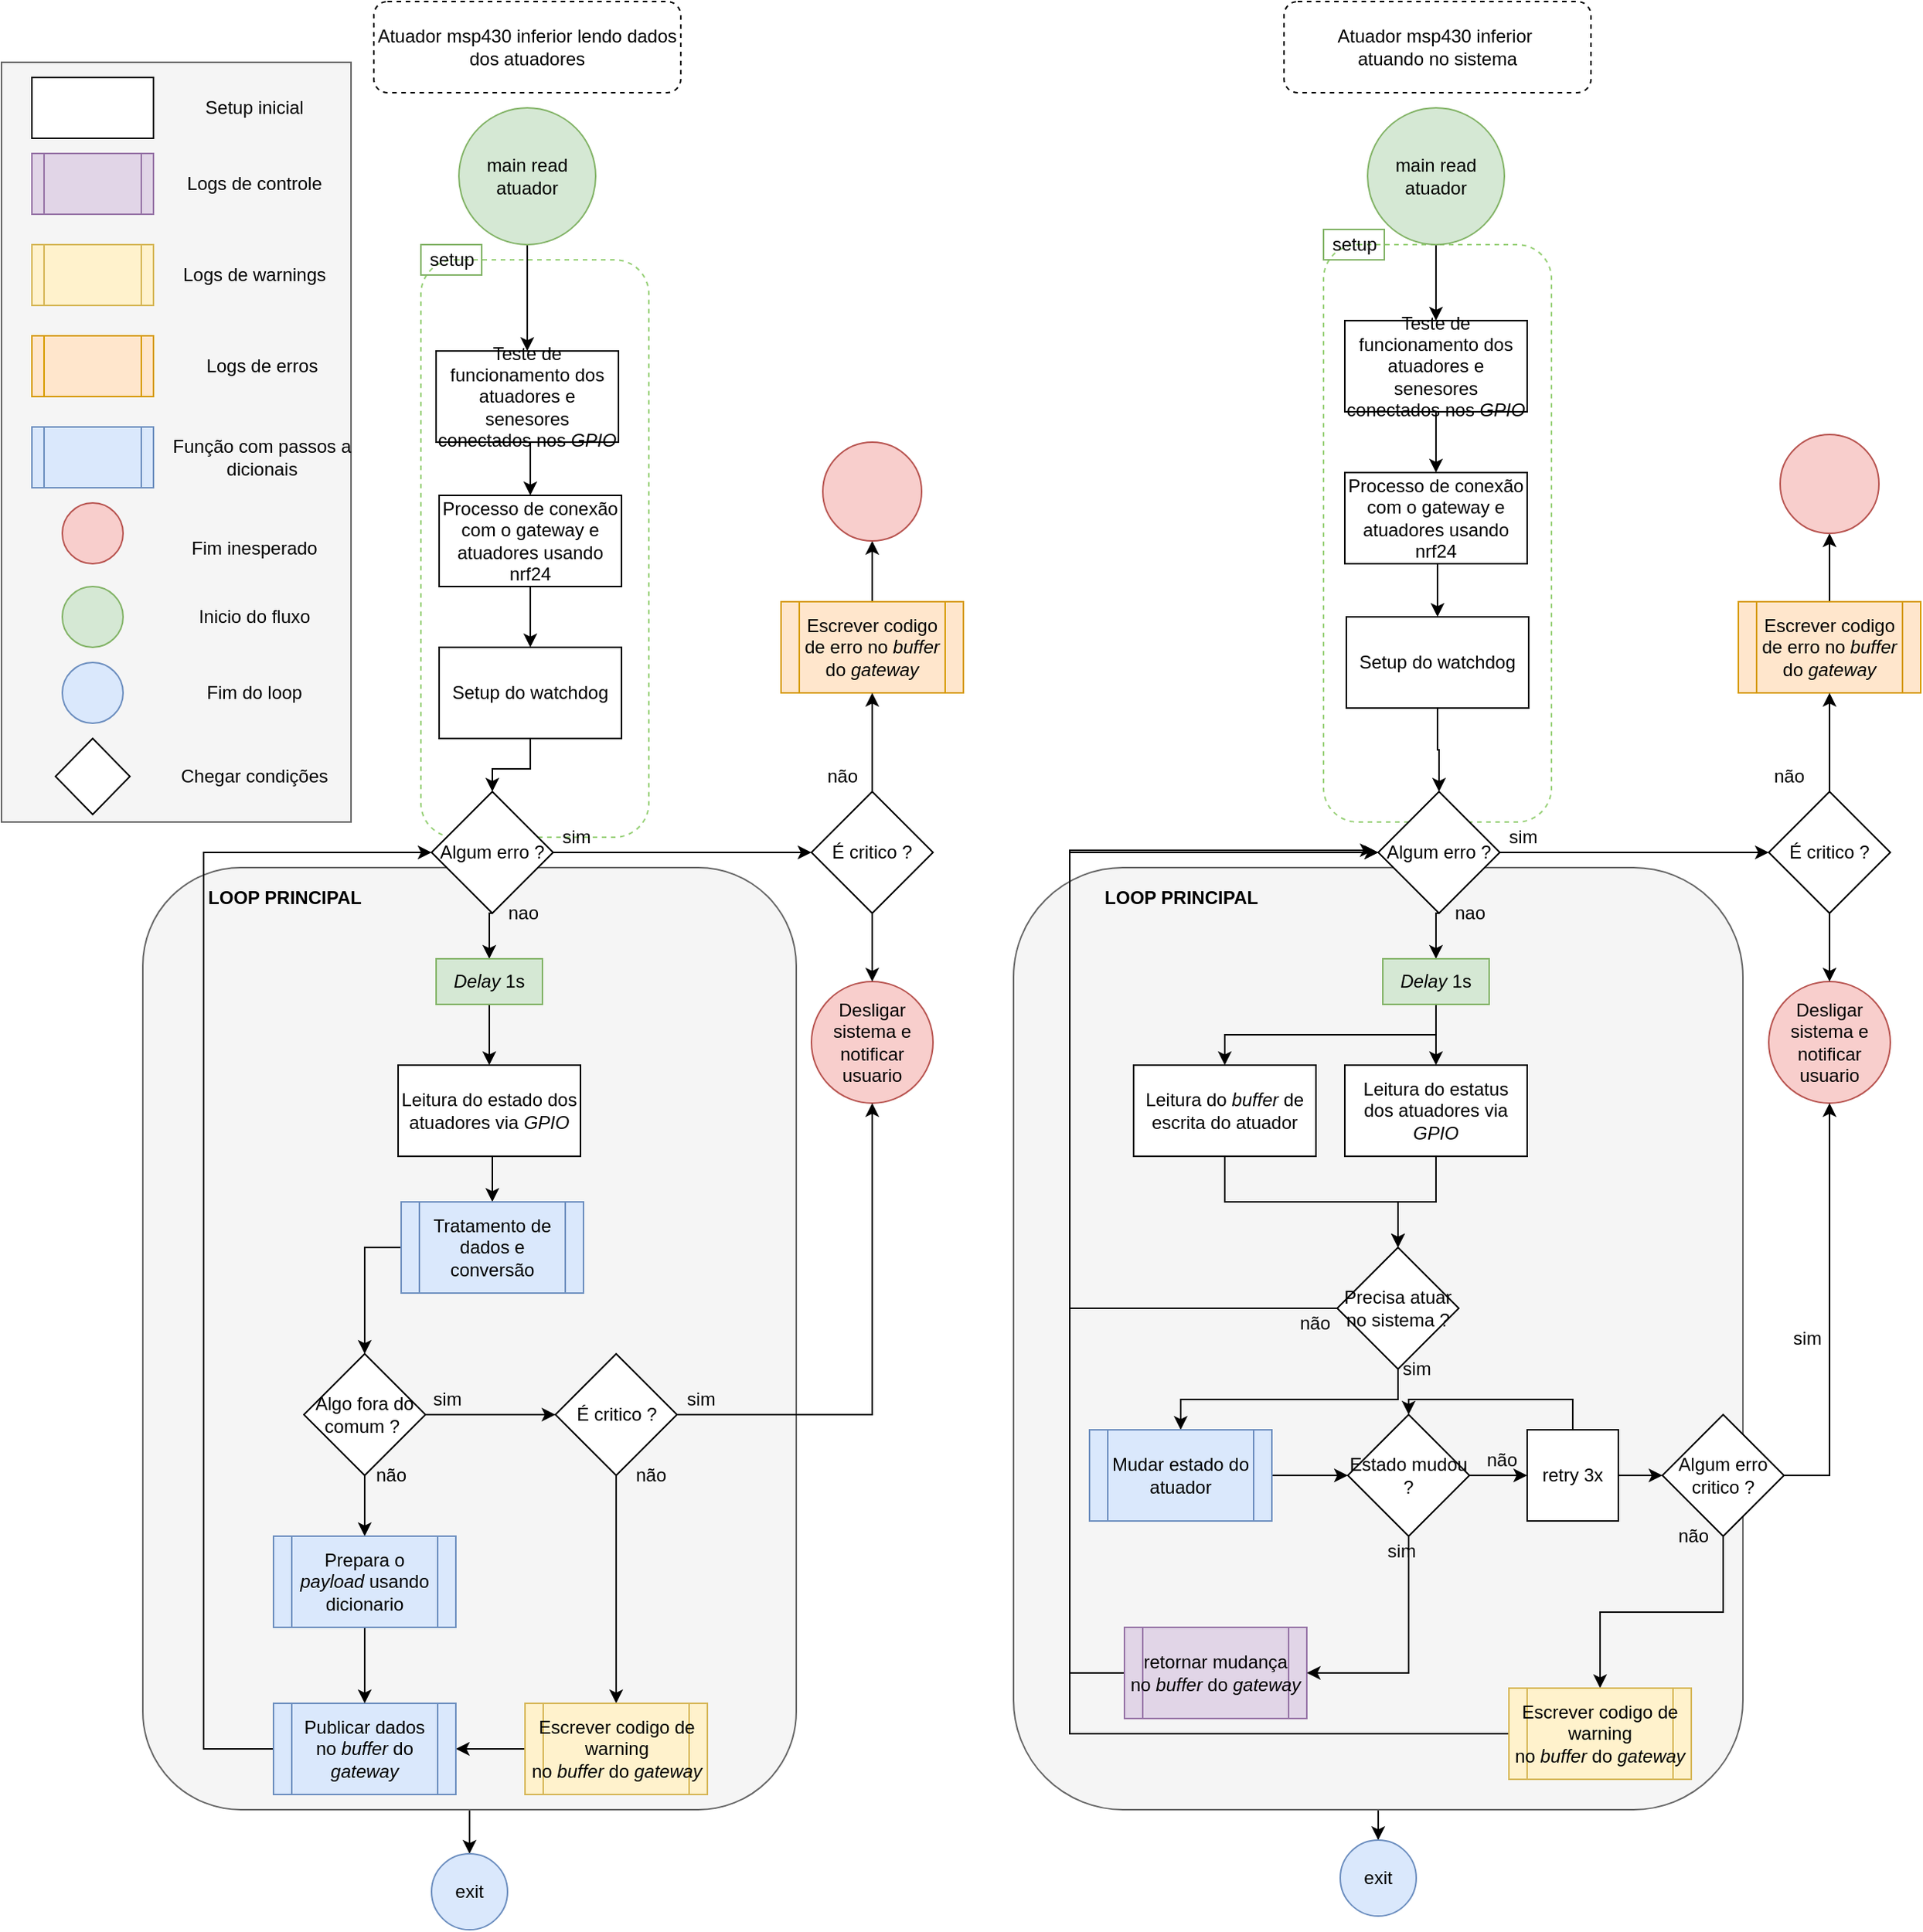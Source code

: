 <mxfile version="14.6.7" type="google"><diagram id="C5RBs43oDa-KdzZeNtuy" name="Page-1"><mxGraphModel dx="2352" dy="1757" grid="1" gridSize="10" guides="1" tooltips="1" connect="1" arrows="1" fold="1" page="1" pageScale="1" pageWidth="827" pageHeight="1169" math="0" shadow="0"><root><mxCell id="WIyWlLk6GJQsqaUBKTNV-0"/><mxCell id="WIyWlLk6GJQsqaUBKTNV-1" parent="WIyWlLk6GJQsqaUBKTNV-0"/><mxCell id="U7fjUhTtvHxC6SjWj9o2-14" value="" style="rounded=1;whiteSpace=wrap;html=1;dashed=1;strokeColor=#97D077;fillColor=none;" vertex="1" parent="WIyWlLk6GJQsqaUBKTNV-1"><mxGeometry x="787" y="60" width="150" height="380" as="geometry"/></mxCell><mxCell id="U7fjUhTtvHxC6SjWj9o2-0" value="" style="rounded=1;whiteSpace=wrap;html=1;dashed=1;strokeColor=#97D077;fillColor=none;" vertex="1" parent="WIyWlLk6GJQsqaUBKTNV-1"><mxGeometry x="193" y="70" width="150" height="380" as="geometry"/></mxCell><mxCell id="wyc4qna5KD1q_--lyUz_-0" style="edgeStyle=orthogonalEdgeStyle;rounded=0;orthogonalLoop=1;jettySize=auto;html=1;exitX=0.5;exitY=1;exitDx=0;exitDy=0;" parent="WIyWlLk6GJQsqaUBKTNV-1" source="wyc4qna5KD1q_--lyUz_-1" target="wyc4qna5KD1q_--lyUz_-36" edge="1"><mxGeometry relative="1" as="geometry"/></mxCell><mxCell id="wyc4qna5KD1q_--lyUz_-1" value="" style="rounded=1;whiteSpace=wrap;html=1;fillColor=#f5f5f5;strokeColor=#666666;fontColor=#333333;" parent="WIyWlLk6GJQsqaUBKTNV-1" vertex="1"><mxGeometry x="10" y="470" width="430" height="620" as="geometry"/></mxCell><mxCell id="wyc4qna5KD1q_--lyUz_-2" style="edgeStyle=orthogonalEdgeStyle;rounded=0;orthogonalLoop=1;jettySize=auto;html=1;exitX=0.5;exitY=1;exitDx=0;exitDy=0;entryX=0.5;entryY=0;entryDx=0;entryDy=0;" parent="WIyWlLk6GJQsqaUBKTNV-1" source="wyc4qna5KD1q_--lyUz_-3" target="wyc4qna5KD1q_--lyUz_-67" edge="1"><mxGeometry relative="1" as="geometry"/></mxCell><mxCell id="wyc4qna5KD1q_--lyUz_-3" value="main read&lt;br&gt;atuador" style="ellipse;whiteSpace=wrap;html=1;aspect=fixed;fillColor=#d5e8d4;strokeColor=#82b366;" parent="WIyWlLk6GJQsqaUBKTNV-1" vertex="1"><mxGeometry x="218" y="-30" width="90" height="90" as="geometry"/></mxCell><mxCell id="U7fjUhTtvHxC6SjWj9o2-4" style="edgeStyle=orthogonalEdgeStyle;rounded=0;orthogonalLoop=1;jettySize=auto;html=1;exitX=0.5;exitY=1;exitDx=0;exitDy=0;entryX=0.5;entryY=0;entryDx=0;entryDy=0;" edge="1" parent="WIyWlLk6GJQsqaUBKTNV-1" source="wyc4qna5KD1q_--lyUz_-5" target="U7fjUhTtvHxC6SjWj9o2-2"><mxGeometry relative="1" as="geometry"/></mxCell><mxCell id="wyc4qna5KD1q_--lyUz_-5" value="Processo de conexão com o gateway e atuadores usando nrf24" style="rounded=0;whiteSpace=wrap;html=1;" parent="WIyWlLk6GJQsqaUBKTNV-1" vertex="1"><mxGeometry x="205" y="225" width="120" height="60" as="geometry"/></mxCell><mxCell id="wyc4qna5KD1q_--lyUz_-6" style="edgeStyle=orthogonalEdgeStyle;rounded=0;orthogonalLoop=1;jettySize=auto;html=1;exitX=0.5;exitY=1;exitDx=0;exitDy=0;entryX=0.5;entryY=0;entryDx=0;entryDy=0;" parent="WIyWlLk6GJQsqaUBKTNV-1" source="wyc4qna5KD1q_--lyUz_-8" target="wyc4qna5KD1q_--lyUz_-14" edge="1"><mxGeometry relative="1" as="geometry"/></mxCell><mxCell id="wyc4qna5KD1q_--lyUz_-7" style="edgeStyle=orthogonalEdgeStyle;rounded=0;orthogonalLoop=1;jettySize=auto;html=1;exitX=1;exitY=0.5;exitDx=0;exitDy=0;entryX=0;entryY=0.5;entryDx=0;entryDy=0;" parent="WIyWlLk6GJQsqaUBKTNV-1" source="wyc4qna5KD1q_--lyUz_-8" target="wyc4qna5KD1q_--lyUz_-30" edge="1"><mxGeometry relative="1" as="geometry"/></mxCell><mxCell id="wyc4qna5KD1q_--lyUz_-8" value="Algum erro ?" style="rhombus;whiteSpace=wrap;html=1;" parent="WIyWlLk6GJQsqaUBKTNV-1" vertex="1"><mxGeometry x="200" y="420" width="80" height="80" as="geometry"/></mxCell><mxCell id="wyc4qna5KD1q_--lyUz_-9" style="edgeStyle=orthogonalEdgeStyle;rounded=0;orthogonalLoop=1;jettySize=auto;html=1;exitX=0.5;exitY=0;exitDx=0;exitDy=0;entryX=0.5;entryY=1;entryDx=0;entryDy=0;" parent="WIyWlLk6GJQsqaUBKTNV-1" source="wyc4qna5KD1q_--lyUz_-10" target="wyc4qna5KD1q_--lyUz_-71" edge="1"><mxGeometry relative="1" as="geometry"/></mxCell><mxCell id="wyc4qna5KD1q_--lyUz_-10" value="Escrever codigo de erro no &lt;i&gt;buffer&lt;/i&gt; do &lt;i&gt;gateway&lt;/i&gt;" style="shape=process;whiteSpace=wrap;html=1;backgroundOutline=1;fillColor=#ffe6cc;strokeColor=#d79b00;" parent="WIyWlLk6GJQsqaUBKTNV-1" vertex="1"><mxGeometry x="430" y="295" width="120" height="60" as="geometry"/></mxCell><mxCell id="wyc4qna5KD1q_--lyUz_-11" value="sim" style="text;html=1;align=center;verticalAlign=middle;resizable=0;points=[];autosize=1;strokeColor=none;" parent="WIyWlLk6GJQsqaUBKTNV-1" vertex="1"><mxGeometry x="280" y="440" width="30" height="20" as="geometry"/></mxCell><mxCell id="wyc4qna5KD1q_--lyUz_-12" value="&lt;b&gt;LOOP PRINCIPAL&lt;/b&gt;" style="text;html=1;align=center;verticalAlign=middle;resizable=0;points=[];autosize=1;strokeColor=none;" parent="WIyWlLk6GJQsqaUBKTNV-1" vertex="1"><mxGeometry x="43" y="480" width="120" height="20" as="geometry"/></mxCell><mxCell id="wyc4qna5KD1q_--lyUz_-13" style="edgeStyle=orthogonalEdgeStyle;rounded=0;orthogonalLoop=1;jettySize=auto;html=1;exitX=0.5;exitY=1;exitDx=0;exitDy=0;entryX=0.5;entryY=0;entryDx=0;entryDy=0;" parent="WIyWlLk6GJQsqaUBKTNV-1" source="wyc4qna5KD1q_--lyUz_-14" target="wyc4qna5KD1q_--lyUz_-52" edge="1"><mxGeometry relative="1" as="geometry"/></mxCell><mxCell id="wyc4qna5KD1q_--lyUz_-14" value="&lt;i&gt;Delay &lt;/i&gt;1s" style="rounded=0;whiteSpace=wrap;html=1;fillColor=#d5e8d4;strokeColor=#82b366;" parent="WIyWlLk6GJQsqaUBKTNV-1" vertex="1"><mxGeometry x="203" y="530" width="70" height="30" as="geometry"/></mxCell><mxCell id="wyc4qna5KD1q_--lyUz_-15" value="nao" style="text;html=1;align=center;verticalAlign=middle;resizable=0;points=[];autosize=1;strokeColor=none;" parent="WIyWlLk6GJQsqaUBKTNV-1" vertex="1"><mxGeometry x="240" y="490" width="40" height="20" as="geometry"/></mxCell><mxCell id="wyc4qna5KD1q_--lyUz_-16" style="edgeStyle=orthogonalEdgeStyle;rounded=0;orthogonalLoop=1;jettySize=auto;html=1;exitX=0.5;exitY=1;exitDx=0;exitDy=0;entryX=0.5;entryY=0;entryDx=0;entryDy=0;" parent="WIyWlLk6GJQsqaUBKTNV-1" source="wyc4qna5KD1q_--lyUz_-18" target="wyc4qna5KD1q_--lyUz_-56" edge="1"><mxGeometry relative="1" as="geometry"/></mxCell><mxCell id="wyc4qna5KD1q_--lyUz_-141" style="edgeStyle=orthogonalEdgeStyle;rounded=0;orthogonalLoop=1;jettySize=auto;html=1;exitX=1;exitY=0.5;exitDx=0;exitDy=0;entryX=0;entryY=0.5;entryDx=0;entryDy=0;" parent="WIyWlLk6GJQsqaUBKTNV-1" source="wyc4qna5KD1q_--lyUz_-18" target="wyc4qna5KD1q_--lyUz_-22" edge="1"><mxGeometry relative="1" as="geometry"/></mxCell><mxCell id="wyc4qna5KD1q_--lyUz_-18" value="Algo fora do comum ?&amp;nbsp;" style="rhombus;whiteSpace=wrap;html=1;" parent="WIyWlLk6GJQsqaUBKTNV-1" vertex="1"><mxGeometry x="116" y="790" width="80" height="80" as="geometry"/></mxCell><mxCell id="wyc4qna5KD1q_--lyUz_-19" value="Desligar sistema e notificar usuario" style="ellipse;whiteSpace=wrap;html=1;aspect=fixed;fillColor=#f8cecc;strokeColor=#b85450;" parent="WIyWlLk6GJQsqaUBKTNV-1" vertex="1"><mxGeometry x="450" y="545" width="80" height="80" as="geometry"/></mxCell><mxCell id="wyc4qna5KD1q_--lyUz_-20" style="edgeStyle=orthogonalEdgeStyle;rounded=0;orthogonalLoop=1;jettySize=auto;html=1;exitX=1;exitY=0.5;exitDx=0;exitDy=0;entryX=0.5;entryY=1;entryDx=0;entryDy=0;" parent="WIyWlLk6GJQsqaUBKTNV-1" source="wyc4qna5KD1q_--lyUz_-22" target="wyc4qna5KD1q_--lyUz_-19" edge="1"><mxGeometry relative="1" as="geometry"/></mxCell><mxCell id="wyc4qna5KD1q_--lyUz_-21" style="edgeStyle=orthogonalEdgeStyle;rounded=0;orthogonalLoop=1;jettySize=auto;html=1;exitX=0.5;exitY=1;exitDx=0;exitDy=0;entryX=0.5;entryY=0;entryDx=0;entryDy=0;" parent="WIyWlLk6GJQsqaUBKTNV-1" source="wyc4qna5KD1q_--lyUz_-22" target="wyc4qna5KD1q_--lyUz_-24" edge="1"><mxGeometry relative="1" as="geometry"/></mxCell><mxCell id="wyc4qna5KD1q_--lyUz_-22" value="É critico ?" style="rhombus;whiteSpace=wrap;html=1;" parent="WIyWlLk6GJQsqaUBKTNV-1" vertex="1"><mxGeometry x="281.5" y="790" width="80" height="80" as="geometry"/></mxCell><mxCell id="wyc4qna5KD1q_--lyUz_-23" style="edgeStyle=orthogonalEdgeStyle;rounded=0;orthogonalLoop=1;jettySize=auto;html=1;exitX=0;exitY=0.5;exitDx=0;exitDy=0;entryX=1;entryY=0.5;entryDx=0;entryDy=0;" parent="WIyWlLk6GJQsqaUBKTNV-1" source="wyc4qna5KD1q_--lyUz_-24" target="wyc4qna5KD1q_--lyUz_-26" edge="1"><mxGeometry relative="1" as="geometry"/></mxCell><mxCell id="wyc4qna5KD1q_--lyUz_-24" value="Escrever codigo de warning no&amp;nbsp;&lt;i&gt;buffer&lt;/i&gt;&amp;nbsp;do&amp;nbsp;&lt;i&gt;gateway&lt;/i&gt;" style="shape=process;whiteSpace=wrap;html=1;backgroundOutline=1;fillColor=#fff2cc;strokeColor=#d6b656;" parent="WIyWlLk6GJQsqaUBKTNV-1" vertex="1"><mxGeometry x="261.5" y="1020" width="120" height="60" as="geometry"/></mxCell><mxCell id="wyc4qna5KD1q_--lyUz_-25" style="edgeStyle=orthogonalEdgeStyle;rounded=0;orthogonalLoop=1;jettySize=auto;html=1;exitX=0;exitY=0.5;exitDx=0;exitDy=0;entryX=0;entryY=0.5;entryDx=0;entryDy=0;" parent="WIyWlLk6GJQsqaUBKTNV-1" source="wyc4qna5KD1q_--lyUz_-26" target="wyc4qna5KD1q_--lyUz_-8" edge="1"><mxGeometry relative="1" as="geometry"><Array as="points"><mxPoint x="50" y="1050"/><mxPoint x="50" y="460"/></Array></mxGeometry></mxCell><mxCell id="wyc4qna5KD1q_--lyUz_-26" value="Publicar dados no &lt;i&gt;buffer &lt;/i&gt;do &lt;i&gt;gateway&lt;/i&gt;" style="shape=process;whiteSpace=wrap;html=1;backgroundOutline=1;fillColor=#dae8fc;strokeColor=#6c8ebf;" parent="WIyWlLk6GJQsqaUBKTNV-1" vertex="1"><mxGeometry x="96" y="1020" width="120" height="60" as="geometry"/></mxCell><mxCell id="wyc4qna5KD1q_--lyUz_-27" value="Atuador msp430 inferior lendo dados dos atuadores" style="rounded=1;whiteSpace=wrap;html=1;dashed=1;" parent="WIyWlLk6GJQsqaUBKTNV-1" vertex="1"><mxGeometry x="162" y="-100" width="202" height="60" as="geometry"/></mxCell><mxCell id="wyc4qna5KD1q_--lyUz_-28" style="edgeStyle=orthogonalEdgeStyle;rounded=0;orthogonalLoop=1;jettySize=auto;html=1;exitX=0.5;exitY=1;exitDx=0;exitDy=0;entryX=0.5;entryY=0;entryDx=0;entryDy=0;" parent="WIyWlLk6GJQsqaUBKTNV-1" source="wyc4qna5KD1q_--lyUz_-30" target="wyc4qna5KD1q_--lyUz_-19" edge="1"><mxGeometry relative="1" as="geometry"/></mxCell><mxCell id="wyc4qna5KD1q_--lyUz_-29" style="edgeStyle=orthogonalEdgeStyle;rounded=0;orthogonalLoop=1;jettySize=auto;html=1;exitX=0.5;exitY=0;exitDx=0;exitDy=0;entryX=0.5;entryY=1;entryDx=0;entryDy=0;" parent="WIyWlLk6GJQsqaUBKTNV-1" source="wyc4qna5KD1q_--lyUz_-30" target="wyc4qna5KD1q_--lyUz_-10" edge="1"><mxGeometry relative="1" as="geometry"/></mxCell><mxCell id="wyc4qna5KD1q_--lyUz_-30" value="É critico ?" style="rhombus;whiteSpace=wrap;html=1;" parent="WIyWlLk6GJQsqaUBKTNV-1" vertex="1"><mxGeometry x="450" y="420" width="80" height="80" as="geometry"/></mxCell><mxCell id="wyc4qna5KD1q_--lyUz_-31" value="não" style="text;html=1;align=center;verticalAlign=middle;resizable=0;points=[];autosize=1;strokeColor=none;" parent="WIyWlLk6GJQsqaUBKTNV-1" vertex="1"><mxGeometry x="450" y="400" width="40" height="20" as="geometry"/></mxCell><mxCell id="wyc4qna5KD1q_--lyUz_-32" value="" style="rounded=0;whiteSpace=wrap;html=1;fillColor=#f5f5f5;strokeColor=#666666;fontColor=#333333;" parent="WIyWlLk6GJQsqaUBKTNV-1" vertex="1"><mxGeometry x="-83" y="-60" width="230" height="500" as="geometry"/></mxCell><mxCell id="wyc4qna5KD1q_--lyUz_-33" value="" style="shape=process;whiteSpace=wrap;html=1;backgroundOutline=1;fillColor=#dae8fc;strokeColor=#6c8ebf;" parent="WIyWlLk6GJQsqaUBKTNV-1" vertex="1"><mxGeometry x="-63" y="180" width="80" height="40" as="geometry"/></mxCell><mxCell id="wyc4qna5KD1q_--lyUz_-34" value="" style="shape=process;whiteSpace=wrap;html=1;backgroundOutline=1;fillColor=#ffe6cc;strokeColor=#d79b00;" parent="WIyWlLk6GJQsqaUBKTNV-1" vertex="1"><mxGeometry x="-63" y="120" width="80" height="40" as="geometry"/></mxCell><mxCell id="wyc4qna5KD1q_--lyUz_-35" value="" style="ellipse;whiteSpace=wrap;html=1;aspect=fixed;fillColor=#d5e8d4;strokeColor=#82b366;" parent="WIyWlLk6GJQsqaUBKTNV-1" vertex="1"><mxGeometry x="-43" y="285" width="40" height="40" as="geometry"/></mxCell><mxCell id="wyc4qna5KD1q_--lyUz_-36" value="exit" style="ellipse;whiteSpace=wrap;html=1;aspect=fixed;fillColor=#dae8fc;strokeColor=#6c8ebf;" parent="WIyWlLk6GJQsqaUBKTNV-1" vertex="1"><mxGeometry x="200" y="1119" width="50" height="50" as="geometry"/></mxCell><mxCell id="wyc4qna5KD1q_--lyUz_-37" value="" style="ellipse;whiteSpace=wrap;html=1;aspect=fixed;fillColor=#dae8fc;strokeColor=#6c8ebf;" parent="WIyWlLk6GJQsqaUBKTNV-1" vertex="1"><mxGeometry x="-43" y="335" width="40" height="40" as="geometry"/></mxCell><mxCell id="wyc4qna5KD1q_--lyUz_-38" value="" style="ellipse;whiteSpace=wrap;html=1;aspect=fixed;fillColor=#f8cecc;strokeColor=#b85450;" parent="WIyWlLk6GJQsqaUBKTNV-1" vertex="1"><mxGeometry x="-43" y="230" width="40" height="40" as="geometry"/></mxCell><mxCell id="wyc4qna5KD1q_--lyUz_-39" value="" style="rounded=0;whiteSpace=wrap;html=1;" parent="WIyWlLk6GJQsqaUBKTNV-1" vertex="1"><mxGeometry x="-63" y="-50" width="80" height="40" as="geometry"/></mxCell><mxCell id="wyc4qna5KD1q_--lyUz_-40" value="" style="rhombus;whiteSpace=wrap;html=1;" parent="WIyWlLk6GJQsqaUBKTNV-1" vertex="1"><mxGeometry x="-47.5" y="385" width="49" height="50" as="geometry"/></mxCell><mxCell id="wyc4qna5KD1q_--lyUz_-41" value="" style="shape=process;whiteSpace=wrap;html=1;backgroundOutline=1;fillColor=#fff2cc;strokeColor=#d6b656;" parent="WIyWlLk6GJQsqaUBKTNV-1" vertex="1"><mxGeometry x="-63" y="60" width="80" height="40" as="geometry"/></mxCell><mxCell id="wyc4qna5KD1q_--lyUz_-42" value="" style="shape=process;whiteSpace=wrap;html=1;backgroundOutline=1;fillColor=#e1d5e7;strokeColor=#9673a6;" parent="WIyWlLk6GJQsqaUBKTNV-1" vertex="1"><mxGeometry x="-63" width="80" height="40" as="geometry"/></mxCell><mxCell id="wyc4qna5KD1q_--lyUz_-43" value="Inicio do fluxo" style="text;html=1;align=center;verticalAlign=middle;resizable=0;points=[];autosize=1;strokeColor=none;" parent="WIyWlLk6GJQsqaUBKTNV-1" vertex="1"><mxGeometry x="38" y="295" width="90" height="20" as="geometry"/></mxCell><mxCell id="wyc4qna5KD1q_--lyUz_-44" value="Fim do loop" style="text;html=1;align=center;verticalAlign=middle;resizable=0;points=[];autosize=1;strokeColor=none;" parent="WIyWlLk6GJQsqaUBKTNV-1" vertex="1"><mxGeometry x="43" y="345" width="80" height="20" as="geometry"/></mxCell><mxCell id="wyc4qna5KD1q_--lyUz_-45" value="Fim inesperado" style="text;html=1;align=center;verticalAlign=middle;resizable=0;points=[];autosize=1;strokeColor=none;" parent="WIyWlLk6GJQsqaUBKTNV-1" vertex="1"><mxGeometry x="33" y="250" width="100" height="20" as="geometry"/></mxCell><mxCell id="wyc4qna5KD1q_--lyUz_-46" value="Chegar condições" style="text;html=1;align=center;verticalAlign=middle;resizable=0;points=[];autosize=1;strokeColor=none;" parent="WIyWlLk6GJQsqaUBKTNV-1" vertex="1"><mxGeometry x="28" y="400" width="110" height="20" as="geometry"/></mxCell><mxCell id="wyc4qna5KD1q_--lyUz_-47" value="Setup inicial" style="text;html=1;align=center;verticalAlign=middle;resizable=0;points=[];autosize=1;strokeColor=none;" parent="WIyWlLk6GJQsqaUBKTNV-1" vertex="1"><mxGeometry x="43" y="-40" width="80" height="20" as="geometry"/></mxCell><mxCell id="wyc4qna5KD1q_--lyUz_-48" value="Logs de controle" style="text;html=1;align=center;verticalAlign=middle;resizable=0;points=[];autosize=1;strokeColor=none;" parent="WIyWlLk6GJQsqaUBKTNV-1" vertex="1"><mxGeometry x="33" y="10" width="100" height="20" as="geometry"/></mxCell><mxCell id="wyc4qna5KD1q_--lyUz_-49" value="Logs de warnings" style="text;html=1;align=center;verticalAlign=middle;resizable=0;points=[];autosize=1;strokeColor=none;" parent="WIyWlLk6GJQsqaUBKTNV-1" vertex="1"><mxGeometry x="28" y="70" width="110" height="20" as="geometry"/></mxCell><mxCell id="wyc4qna5KD1q_--lyUz_-50" value="Logs de erros" style="text;html=1;align=center;verticalAlign=middle;resizable=0;points=[];autosize=1;strokeColor=none;" parent="WIyWlLk6GJQsqaUBKTNV-1" vertex="1"><mxGeometry x="43" y="130" width="90" height="20" as="geometry"/></mxCell><mxCell id="wyc4qna5KD1q_--lyUz_-51" style="edgeStyle=orthogonalEdgeStyle;rounded=0;orthogonalLoop=1;jettySize=auto;html=1;exitX=0.5;exitY=1;exitDx=0;exitDy=0;entryX=0.5;entryY=0;entryDx=0;entryDy=0;" parent="WIyWlLk6GJQsqaUBKTNV-1" source="wyc4qna5KD1q_--lyUz_-52" target="wyc4qna5KD1q_--lyUz_-54" edge="1"><mxGeometry relative="1" as="geometry"/></mxCell><mxCell id="wyc4qna5KD1q_--lyUz_-52" value="Leitura do estado dos atuadores via &lt;i&gt;GPIO&lt;/i&gt;" style="rounded=0;whiteSpace=wrap;html=1;" parent="WIyWlLk6GJQsqaUBKTNV-1" vertex="1"><mxGeometry x="178" y="600" width="120" height="60" as="geometry"/></mxCell><mxCell id="wyc4qna5KD1q_--lyUz_-53" style="edgeStyle=orthogonalEdgeStyle;rounded=0;orthogonalLoop=1;jettySize=auto;html=1;exitX=0;exitY=0.5;exitDx=0;exitDy=0;entryX=0.5;entryY=0;entryDx=0;entryDy=0;" parent="WIyWlLk6GJQsqaUBKTNV-1" source="wyc4qna5KD1q_--lyUz_-54" target="wyc4qna5KD1q_--lyUz_-18" edge="1"><mxGeometry relative="1" as="geometry"/></mxCell><mxCell id="wyc4qna5KD1q_--lyUz_-54" value="Tratamento de dados e conversão" style="shape=process;whiteSpace=wrap;html=1;backgroundOutline=1;fillColor=#dae8fc;strokeColor=#6c8ebf;" parent="WIyWlLk6GJQsqaUBKTNV-1" vertex="1"><mxGeometry x="180" y="690" width="120" height="60" as="geometry"/></mxCell><mxCell id="wyc4qna5KD1q_--lyUz_-55" style="edgeStyle=orthogonalEdgeStyle;rounded=0;orthogonalLoop=1;jettySize=auto;html=1;exitX=0.5;exitY=1;exitDx=0;exitDy=0;" parent="WIyWlLk6GJQsqaUBKTNV-1" source="wyc4qna5KD1q_--lyUz_-56" target="wyc4qna5KD1q_--lyUz_-26" edge="1"><mxGeometry relative="1" as="geometry"/></mxCell><mxCell id="wyc4qna5KD1q_--lyUz_-56" value="Prepara o &lt;i&gt;payload &lt;/i&gt;usando dicionario" style="shape=process;whiteSpace=wrap;html=1;backgroundOutline=1;fillColor=#dae8fc;strokeColor=#6c8ebf;" parent="WIyWlLk6GJQsqaUBKTNV-1" vertex="1"><mxGeometry x="96" y="910" width="120" height="60" as="geometry"/></mxCell><mxCell id="wyc4qna5KD1q_--lyUz_-57" value="não" style="text;html=1;align=center;verticalAlign=middle;resizable=0;points=[];autosize=1;strokeColor=none;" parent="WIyWlLk6GJQsqaUBKTNV-1" vertex="1"><mxGeometry x="324" y="860" width="40" height="20" as="geometry"/></mxCell><mxCell id="wyc4qna5KD1q_--lyUz_-59" value="não" style="text;html=1;align=center;verticalAlign=middle;resizable=0;points=[];autosize=1;strokeColor=none;" parent="WIyWlLk6GJQsqaUBKTNV-1" vertex="1"><mxGeometry x="153" y="860" width="40" height="20" as="geometry"/></mxCell><mxCell id="wyc4qna5KD1q_--lyUz_-66" style="edgeStyle=orthogonalEdgeStyle;rounded=0;orthogonalLoop=1;jettySize=auto;html=1;exitX=0.5;exitY=1;exitDx=0;exitDy=0;entryX=0.5;entryY=0;entryDx=0;entryDy=0;" parent="WIyWlLk6GJQsqaUBKTNV-1" source="wyc4qna5KD1q_--lyUz_-67" target="wyc4qna5KD1q_--lyUz_-5" edge="1"><mxGeometry relative="1" as="geometry"/></mxCell><mxCell id="wyc4qna5KD1q_--lyUz_-67" value="Teste de funcionamento dos atuadores e senesores conectados nos &lt;i&gt;GPIO&lt;/i&gt;" style="rounded=0;whiteSpace=wrap;html=1;" parent="WIyWlLk6GJQsqaUBKTNV-1" vertex="1"><mxGeometry x="203" y="130" width="120" height="60" as="geometry"/></mxCell><mxCell id="wyc4qna5KD1q_--lyUz_-71" value="" style="ellipse;whiteSpace=wrap;html=1;aspect=fixed;fillColor=#f8cecc;strokeColor=#b85450;" parent="WIyWlLk6GJQsqaUBKTNV-1" vertex="1"><mxGeometry x="457.5" y="190" width="65" height="65" as="geometry"/></mxCell><mxCell id="wyc4qna5KD1q_--lyUz_-72" value="Função com passos a&lt;br&gt;dicionais" style="text;html=1;align=center;verticalAlign=middle;resizable=0;points=[];autosize=1;strokeColor=none;" parent="WIyWlLk6GJQsqaUBKTNV-1" vertex="1"><mxGeometry x="23" y="185" width="130" height="30" as="geometry"/></mxCell><mxCell id="wyc4qna5KD1q_--lyUz_-73" style="edgeStyle=orthogonalEdgeStyle;rounded=0;orthogonalLoop=1;jettySize=auto;html=1;exitX=0.5;exitY=1;exitDx=0;exitDy=0;" parent="WIyWlLk6GJQsqaUBKTNV-1" source="wyc4qna5KD1q_--lyUz_-74" target="wyc4qna5KD1q_--lyUz_-108" edge="1"><mxGeometry relative="1" as="geometry"/></mxCell><mxCell id="wyc4qna5KD1q_--lyUz_-74" value="" style="rounded=1;whiteSpace=wrap;html=1;fillColor=#f5f5f5;strokeColor=#666666;fontColor=#333333;" parent="WIyWlLk6GJQsqaUBKTNV-1" vertex="1"><mxGeometry x="583" y="470" width="480" height="620" as="geometry"/></mxCell><mxCell id="wyc4qna5KD1q_--lyUz_-79" style="edgeStyle=orthogonalEdgeStyle;rounded=0;orthogonalLoop=1;jettySize=auto;html=1;exitX=0.5;exitY=1;exitDx=0;exitDy=0;entryX=0.5;entryY=0;entryDx=0;entryDy=0;" parent="WIyWlLk6GJQsqaUBKTNV-1" source="wyc4qna5KD1q_--lyUz_-81" target="wyc4qna5KD1q_--lyUz_-87" edge="1"><mxGeometry relative="1" as="geometry"/></mxCell><mxCell id="wyc4qna5KD1q_--lyUz_-80" style="edgeStyle=orthogonalEdgeStyle;rounded=0;orthogonalLoop=1;jettySize=auto;html=1;exitX=1;exitY=0.5;exitDx=0;exitDy=0;entryX=0;entryY=0.5;entryDx=0;entryDy=0;" parent="WIyWlLk6GJQsqaUBKTNV-1" source="wyc4qna5KD1q_--lyUz_-81" target="wyc4qna5KD1q_--lyUz_-103" edge="1"><mxGeometry relative="1" as="geometry"/></mxCell><mxCell id="wyc4qna5KD1q_--lyUz_-81" value="Algum erro ?" style="rhombus;whiteSpace=wrap;html=1;" parent="WIyWlLk6GJQsqaUBKTNV-1" vertex="1"><mxGeometry x="823" y="420" width="80" height="80" as="geometry"/></mxCell><mxCell id="wyc4qna5KD1q_--lyUz_-82" style="edgeStyle=orthogonalEdgeStyle;rounded=0;orthogonalLoop=1;jettySize=auto;html=1;exitX=0.5;exitY=0;exitDx=0;exitDy=0;entryX=0.5;entryY=1;entryDx=0;entryDy=0;" parent="WIyWlLk6GJQsqaUBKTNV-1" source="wyc4qna5KD1q_--lyUz_-83" target="wyc4qna5KD1q_--lyUz_-139" edge="1"><mxGeometry relative="1" as="geometry"/></mxCell><mxCell id="wyc4qna5KD1q_--lyUz_-83" value="Escrever codigo de erro no &lt;i&gt;buffer&lt;/i&gt; do &lt;i&gt;gateway&lt;/i&gt;" style="shape=process;whiteSpace=wrap;html=1;backgroundOutline=1;fillColor=#ffe6cc;strokeColor=#d79b00;" parent="WIyWlLk6GJQsqaUBKTNV-1" vertex="1"><mxGeometry x="1060" y="295" width="120" height="60" as="geometry"/></mxCell><mxCell id="wyc4qna5KD1q_--lyUz_-84" value="sim" style="text;html=1;align=center;verticalAlign=middle;resizable=0;points=[];autosize=1;strokeColor=none;" parent="WIyWlLk6GJQsqaUBKTNV-1" vertex="1"><mxGeometry x="903" y="440" width="30" height="20" as="geometry"/></mxCell><mxCell id="wyc4qna5KD1q_--lyUz_-85" value="&lt;b&gt;LOOP PRINCIPAL&lt;/b&gt;" style="text;html=1;align=center;verticalAlign=middle;resizable=0;points=[];autosize=1;strokeColor=none;" parent="WIyWlLk6GJQsqaUBKTNV-1" vertex="1"><mxGeometry x="633" y="480" width="120" height="20" as="geometry"/></mxCell><mxCell id="wyc4qna5KD1q_--lyUz_-86" style="edgeStyle=orthogonalEdgeStyle;rounded=0;orthogonalLoop=1;jettySize=auto;html=1;exitX=0.5;exitY=1;exitDx=0;exitDy=0;entryX=0.5;entryY=0;entryDx=0;entryDy=0;" parent="WIyWlLk6GJQsqaUBKTNV-1" source="wyc4qna5KD1q_--lyUz_-87" target="wyc4qna5KD1q_--lyUz_-120" edge="1"><mxGeometry relative="1" as="geometry"/></mxCell><mxCell id="wyc4qna5KD1q_--lyUz_-167" style="edgeStyle=orthogonalEdgeStyle;rounded=0;orthogonalLoop=1;jettySize=auto;html=1;exitX=0.5;exitY=1;exitDx=0;exitDy=0;" parent="WIyWlLk6GJQsqaUBKTNV-1" source="wyc4qna5KD1q_--lyUz_-87" target="wyc4qna5KD1q_--lyUz_-143" edge="1"><mxGeometry relative="1" as="geometry"/></mxCell><mxCell id="wyc4qna5KD1q_--lyUz_-87" value="&lt;i&gt;Delay &lt;/i&gt;1s" style="rounded=0;whiteSpace=wrap;html=1;fillColor=#d5e8d4;strokeColor=#82b366;" parent="WIyWlLk6GJQsqaUBKTNV-1" vertex="1"><mxGeometry x="826" y="530" width="70" height="30" as="geometry"/></mxCell><mxCell id="wyc4qna5KD1q_--lyUz_-88" value="nao" style="text;html=1;align=center;verticalAlign=middle;resizable=0;points=[];autosize=1;strokeColor=none;" parent="WIyWlLk6GJQsqaUBKTNV-1" vertex="1"><mxGeometry x="863" y="490" width="40" height="20" as="geometry"/></mxCell><mxCell id="wyc4qna5KD1q_--lyUz_-92" value="Desligar sistema e notificar usuario" style="ellipse;whiteSpace=wrap;html=1;aspect=fixed;fillColor=#f8cecc;strokeColor=#b85450;" parent="WIyWlLk6GJQsqaUBKTNV-1" vertex="1"><mxGeometry x="1080" y="545" width="80" height="80" as="geometry"/></mxCell><mxCell id="wyc4qna5KD1q_--lyUz_-93" style="edgeStyle=orthogonalEdgeStyle;rounded=0;orthogonalLoop=1;jettySize=auto;html=1;exitX=1;exitY=0.5;exitDx=0;exitDy=0;entryX=0.5;entryY=1;entryDx=0;entryDy=0;" parent="WIyWlLk6GJQsqaUBKTNV-1" source="wyc4qna5KD1q_--lyUz_-95" target="wyc4qna5KD1q_--lyUz_-92" edge="1"><mxGeometry relative="1" as="geometry"/></mxCell><mxCell id="wyc4qna5KD1q_--lyUz_-94" style="edgeStyle=orthogonalEdgeStyle;rounded=0;orthogonalLoop=1;jettySize=auto;html=1;exitX=0.5;exitY=1;exitDx=0;exitDy=0;entryX=0.5;entryY=0;entryDx=0;entryDy=0;" parent="WIyWlLk6GJQsqaUBKTNV-1" source="wyc4qna5KD1q_--lyUz_-95" target="wyc4qna5KD1q_--lyUz_-97" edge="1"><mxGeometry relative="1" as="geometry"/></mxCell><mxCell id="wyc4qna5KD1q_--lyUz_-95" value="Algum erro critico ?" style="rhombus;whiteSpace=wrap;html=1;" parent="WIyWlLk6GJQsqaUBKTNV-1" vertex="1"><mxGeometry x="1010" y="830" width="80" height="80" as="geometry"/></mxCell><mxCell id="wyc4qna5KD1q_--lyUz_-166" style="edgeStyle=orthogonalEdgeStyle;rounded=0;orthogonalLoop=1;jettySize=auto;html=1;exitX=0;exitY=0.5;exitDx=0;exitDy=0;" parent="WIyWlLk6GJQsqaUBKTNV-1" source="wyc4qna5KD1q_--lyUz_-97" edge="1"><mxGeometry relative="1" as="geometry"><mxPoint x="820" y="458.571" as="targetPoint"/><Array as="points"><mxPoint x="909" y="1040"/><mxPoint x="620" y="1040"/><mxPoint x="620" y="459"/></Array></mxGeometry></mxCell><mxCell id="wyc4qna5KD1q_--lyUz_-97" value="Escrever codigo de warning no&amp;nbsp;&lt;i&gt;buffer&lt;/i&gt;&amp;nbsp;do&amp;nbsp;&lt;i&gt;gateway&lt;/i&gt;" style="shape=process;whiteSpace=wrap;html=1;backgroundOutline=1;fillColor=#fff2cc;strokeColor=#d6b656;" parent="WIyWlLk6GJQsqaUBKTNV-1" vertex="1"><mxGeometry x="909" y="1010" width="120" height="60" as="geometry"/></mxCell><mxCell id="wyc4qna5KD1q_--lyUz_-100" value="Atuador msp430 inferior&amp;nbsp;&lt;br&gt;atuando no sistema" style="rounded=1;whiteSpace=wrap;html=1;dashed=1;" parent="WIyWlLk6GJQsqaUBKTNV-1" vertex="1"><mxGeometry x="761" y="-100" width="202" height="60" as="geometry"/></mxCell><mxCell id="wyc4qna5KD1q_--lyUz_-101" style="edgeStyle=orthogonalEdgeStyle;rounded=0;orthogonalLoop=1;jettySize=auto;html=1;exitX=0.5;exitY=1;exitDx=0;exitDy=0;entryX=0.5;entryY=0;entryDx=0;entryDy=0;" parent="WIyWlLk6GJQsqaUBKTNV-1" source="wyc4qna5KD1q_--lyUz_-103" target="wyc4qna5KD1q_--lyUz_-92" edge="1"><mxGeometry relative="1" as="geometry"/></mxCell><mxCell id="wyc4qna5KD1q_--lyUz_-102" style="edgeStyle=orthogonalEdgeStyle;rounded=0;orthogonalLoop=1;jettySize=auto;html=1;exitX=0.5;exitY=0;exitDx=0;exitDy=0;entryX=0.5;entryY=1;entryDx=0;entryDy=0;" parent="WIyWlLk6GJQsqaUBKTNV-1" source="wyc4qna5KD1q_--lyUz_-103" target="wyc4qna5KD1q_--lyUz_-83" edge="1"><mxGeometry relative="1" as="geometry"/></mxCell><mxCell id="wyc4qna5KD1q_--lyUz_-103" value="É critico ?" style="rhombus;whiteSpace=wrap;html=1;" parent="WIyWlLk6GJQsqaUBKTNV-1" vertex="1"><mxGeometry x="1080" y="420" width="80" height="80" as="geometry"/></mxCell><mxCell id="wyc4qna5KD1q_--lyUz_-104" value="não" style="text;html=1;align=center;verticalAlign=middle;resizable=0;points=[];autosize=1;strokeColor=none;" parent="WIyWlLk6GJQsqaUBKTNV-1" vertex="1"><mxGeometry x="1073" y="400" width="40" height="20" as="geometry"/></mxCell><mxCell id="wyc4qna5KD1q_--lyUz_-108" value="exit" style="ellipse;whiteSpace=wrap;html=1;aspect=fixed;fillColor=#dae8fc;strokeColor=#6c8ebf;" parent="WIyWlLk6GJQsqaUBKTNV-1" vertex="1"><mxGeometry x="798" y="1110" width="50" height="50" as="geometry"/></mxCell><mxCell id="wyc4qna5KD1q_--lyUz_-145" style="edgeStyle=orthogonalEdgeStyle;rounded=0;orthogonalLoop=1;jettySize=auto;html=1;exitX=0.5;exitY=1;exitDx=0;exitDy=0;" parent="WIyWlLk6GJQsqaUBKTNV-1" source="wyc4qna5KD1q_--lyUz_-120" target="wyc4qna5KD1q_--lyUz_-130" edge="1"><mxGeometry relative="1" as="geometry"/></mxCell><mxCell id="wyc4qna5KD1q_--lyUz_-120" value="Leitura do estatus dos atuadores via &lt;i&gt;GPIO&lt;/i&gt;" style="rounded=0;whiteSpace=wrap;html=1;" parent="WIyWlLk6GJQsqaUBKTNV-1" vertex="1"><mxGeometry x="801" y="600" width="120" height="60" as="geometry"/></mxCell><mxCell id="wyc4qna5KD1q_--lyUz_-126" value="sim" style="text;html=1;align=center;verticalAlign=middle;resizable=0;points=[];autosize=1;strokeColor=none;" parent="WIyWlLk6GJQsqaUBKTNV-1" vertex="1"><mxGeometry x="833" y="790" width="30" height="20" as="geometry"/></mxCell><mxCell id="wyc4qna5KD1q_--lyUz_-128" style="edgeStyle=orthogonalEdgeStyle;rounded=0;orthogonalLoop=1;jettySize=auto;html=1;exitX=0.5;exitY=1;exitDx=0;exitDy=0;entryX=0.5;entryY=0;entryDx=0;entryDy=0;" parent="WIyWlLk6GJQsqaUBKTNV-1" source="wyc4qna5KD1q_--lyUz_-130" target="wyc4qna5KD1q_--lyUz_-132" edge="1"><mxGeometry relative="1" as="geometry"/></mxCell><mxCell id="wyc4qna5KD1q_--lyUz_-146" style="edgeStyle=orthogonalEdgeStyle;rounded=0;orthogonalLoop=1;jettySize=auto;html=1;exitX=0;exitY=0.5;exitDx=0;exitDy=0;entryX=0;entryY=0.5;entryDx=0;entryDy=0;" parent="WIyWlLk6GJQsqaUBKTNV-1" source="wyc4qna5KD1q_--lyUz_-130" target="wyc4qna5KD1q_--lyUz_-81" edge="1"><mxGeometry relative="1" as="geometry"><Array as="points"><mxPoint x="620" y="760"/><mxPoint x="620" y="460"/></Array></mxGeometry></mxCell><mxCell id="wyc4qna5KD1q_--lyUz_-130" value="Precisa atuar no sistema ?" style="rhombus;whiteSpace=wrap;html=1;" parent="WIyWlLk6GJQsqaUBKTNV-1" vertex="1"><mxGeometry x="796" y="720" width="80" height="80" as="geometry"/></mxCell><mxCell id="wyc4qna5KD1q_--lyUz_-149" style="edgeStyle=orthogonalEdgeStyle;rounded=0;orthogonalLoop=1;jettySize=auto;html=1;exitX=1;exitY=0.5;exitDx=0;exitDy=0;" parent="WIyWlLk6GJQsqaUBKTNV-1" source="wyc4qna5KD1q_--lyUz_-132" target="wyc4qna5KD1q_--lyUz_-148" edge="1"><mxGeometry relative="1" as="geometry"/></mxCell><mxCell id="wyc4qna5KD1q_--lyUz_-132" value="Mudar estado do atuador" style="shape=process;whiteSpace=wrap;html=1;backgroundOutline=1;fillColor=#dae8fc;strokeColor=#6c8ebf;" parent="WIyWlLk6GJQsqaUBKTNV-1" vertex="1"><mxGeometry x="633" y="840" width="120" height="60" as="geometry"/></mxCell><mxCell id="wyc4qna5KD1q_--lyUz_-133" value="não" style="text;html=1;align=center;verticalAlign=middle;resizable=0;points=[];autosize=1;strokeColor=none;" parent="WIyWlLk6GJQsqaUBKTNV-1" vertex="1"><mxGeometry x="761" y="760" width="40" height="20" as="geometry"/></mxCell><mxCell id="wyc4qna5KD1q_--lyUz_-153" style="edgeStyle=orthogonalEdgeStyle;rounded=0;orthogonalLoop=1;jettySize=auto;html=1;exitX=0;exitY=0.5;exitDx=0;exitDy=0;entryX=0;entryY=0.5;entryDx=0;entryDy=0;" parent="WIyWlLk6GJQsqaUBKTNV-1" source="wyc4qna5KD1q_--lyUz_-138" target="wyc4qna5KD1q_--lyUz_-81" edge="1"><mxGeometry relative="1" as="geometry"><Array as="points"><mxPoint x="620" y="1000"/><mxPoint x="620" y="460"/></Array></mxGeometry></mxCell><mxCell id="wyc4qna5KD1q_--lyUz_-138" value="retornar mudança no&amp;nbsp;&lt;i&gt;buffer&lt;/i&gt;&amp;nbsp;do&amp;nbsp;&lt;i&gt;gateway&lt;/i&gt;" style="shape=process;whiteSpace=wrap;html=1;backgroundOutline=1;fillColor=#e1d5e7;strokeColor=#9673a6;" parent="WIyWlLk6GJQsqaUBKTNV-1" vertex="1"><mxGeometry x="656" y="970" width="120" height="60" as="geometry"/></mxCell><mxCell id="wyc4qna5KD1q_--lyUz_-139" value="" style="ellipse;whiteSpace=wrap;html=1;aspect=fixed;fillColor=#f8cecc;strokeColor=#b85450;" parent="WIyWlLk6GJQsqaUBKTNV-1" vertex="1"><mxGeometry x="1087.5" y="185" width="65" height="65" as="geometry"/></mxCell><mxCell id="wyc4qna5KD1q_--lyUz_-142" value="sim" style="text;html=1;align=center;verticalAlign=middle;resizable=0;points=[];autosize=1;strokeColor=none;" parent="WIyWlLk6GJQsqaUBKTNV-1" vertex="1"><mxGeometry x="195" y="810" width="30" height="20" as="geometry"/></mxCell><mxCell id="wyc4qna5KD1q_--lyUz_-144" style="edgeStyle=orthogonalEdgeStyle;rounded=0;orthogonalLoop=1;jettySize=auto;html=1;exitX=0.5;exitY=1;exitDx=0;exitDy=0;" parent="WIyWlLk6GJQsqaUBKTNV-1" source="wyc4qna5KD1q_--lyUz_-143" target="wyc4qna5KD1q_--lyUz_-130" edge="1"><mxGeometry relative="1" as="geometry"/></mxCell><mxCell id="wyc4qna5KD1q_--lyUz_-143" value="Leitura do &lt;i&gt;buffer&lt;/i&gt; de escrita do atuador" style="rounded=0;whiteSpace=wrap;html=1;" parent="WIyWlLk6GJQsqaUBKTNV-1" vertex="1"><mxGeometry x="662" y="600" width="120" height="60" as="geometry"/></mxCell><mxCell id="wyc4qna5KD1q_--lyUz_-150" style="edgeStyle=orthogonalEdgeStyle;rounded=0;orthogonalLoop=1;jettySize=auto;html=1;exitX=0.5;exitY=1;exitDx=0;exitDy=0;entryX=1;entryY=0.5;entryDx=0;entryDy=0;" parent="WIyWlLk6GJQsqaUBKTNV-1" source="wyc4qna5KD1q_--lyUz_-148" target="wyc4qna5KD1q_--lyUz_-138" edge="1"><mxGeometry relative="1" as="geometry"/></mxCell><mxCell id="wyc4qna5KD1q_--lyUz_-157" style="edgeStyle=orthogonalEdgeStyle;rounded=0;orthogonalLoop=1;jettySize=auto;html=1;exitX=1;exitY=0.5;exitDx=0;exitDy=0;entryX=0;entryY=0.5;entryDx=0;entryDy=0;" parent="WIyWlLk6GJQsqaUBKTNV-1" source="wyc4qna5KD1q_--lyUz_-148" target="wyc4qna5KD1q_--lyUz_-155" edge="1"><mxGeometry relative="1" as="geometry"/></mxCell><mxCell id="wyc4qna5KD1q_--lyUz_-148" value="Estado mudou ?" style="rhombus;whiteSpace=wrap;html=1;" parent="WIyWlLk6GJQsqaUBKTNV-1" vertex="1"><mxGeometry x="803" y="830" width="80" height="80" as="geometry"/></mxCell><mxCell id="wyc4qna5KD1q_--lyUz_-151" value="sim" style="text;html=1;align=center;verticalAlign=middle;resizable=0;points=[];autosize=1;strokeColor=none;" parent="WIyWlLk6GJQsqaUBKTNV-1" vertex="1"><mxGeometry x="823" y="910" width="30" height="20" as="geometry"/></mxCell><mxCell id="wyc4qna5KD1q_--lyUz_-156" style="edgeStyle=orthogonalEdgeStyle;rounded=0;orthogonalLoop=1;jettySize=auto;html=1;exitX=0.5;exitY=0;exitDx=0;exitDy=0;entryX=0.5;entryY=0;entryDx=0;entryDy=0;" parent="WIyWlLk6GJQsqaUBKTNV-1" source="wyc4qna5KD1q_--lyUz_-155" target="wyc4qna5KD1q_--lyUz_-148" edge="1"><mxGeometry relative="1" as="geometry"/></mxCell><mxCell id="wyc4qna5KD1q_--lyUz_-163" style="edgeStyle=orthogonalEdgeStyle;rounded=0;orthogonalLoop=1;jettySize=auto;html=1;exitX=1;exitY=0.5;exitDx=0;exitDy=0;entryX=0;entryY=0.5;entryDx=0;entryDy=0;" parent="WIyWlLk6GJQsqaUBKTNV-1" source="wyc4qna5KD1q_--lyUz_-155" target="wyc4qna5KD1q_--lyUz_-95" edge="1"><mxGeometry relative="1" as="geometry"/></mxCell><mxCell id="wyc4qna5KD1q_--lyUz_-155" value="retry 3x" style="rounded=0;whiteSpace=wrap;html=1;" parent="WIyWlLk6GJQsqaUBKTNV-1" vertex="1"><mxGeometry x="921" y="840" width="60" height="60" as="geometry"/></mxCell><mxCell id="wyc4qna5KD1q_--lyUz_-158" value="não" style="text;html=1;align=center;verticalAlign=middle;resizable=0;points=[];autosize=1;strokeColor=none;" parent="WIyWlLk6GJQsqaUBKTNV-1" vertex="1"><mxGeometry x="884" y="850" width="40" height="20" as="geometry"/></mxCell><mxCell id="wyc4qna5KD1q_--lyUz_-164" value="não" style="text;html=1;align=center;verticalAlign=middle;resizable=0;points=[];autosize=1;strokeColor=none;" parent="WIyWlLk6GJQsqaUBKTNV-1" vertex="1"><mxGeometry x="1010" y="900" width="40" height="20" as="geometry"/></mxCell><mxCell id="wyc4qna5KD1q_--lyUz_-165" value="sim" style="text;html=1;align=center;verticalAlign=middle;resizable=0;points=[];autosize=1;strokeColor=none;" parent="WIyWlLk6GJQsqaUBKTNV-1" vertex="1"><mxGeometry x="1090" y="770" width="30" height="20" as="geometry"/></mxCell><mxCell id="U7fjUhTtvHxC6SjWj9o2-3" style="edgeStyle=orthogonalEdgeStyle;rounded=0;orthogonalLoop=1;jettySize=auto;html=1;exitX=0.5;exitY=1;exitDx=0;exitDy=0;" edge="1" parent="WIyWlLk6GJQsqaUBKTNV-1" source="U7fjUhTtvHxC6SjWj9o2-2" target="wyc4qna5KD1q_--lyUz_-8"><mxGeometry relative="1" as="geometry"/></mxCell><mxCell id="U7fjUhTtvHxC6SjWj9o2-2" value="Setup do watchdog" style="rounded=0;whiteSpace=wrap;html=1;" vertex="1" parent="WIyWlLk6GJQsqaUBKTNV-1"><mxGeometry x="205" y="325" width="120" height="60" as="geometry"/></mxCell><mxCell id="U7fjUhTtvHxC6SjWj9o2-5" value="setup" style="text;html=1;align=center;verticalAlign=middle;resizable=0;points=[];autosize=1;strokeColor=#82b366;" vertex="1" parent="WIyWlLk6GJQsqaUBKTNV-1"><mxGeometry x="193" y="60" width="40" height="20" as="geometry"/></mxCell><mxCell id="U7fjUhTtvHxC6SjWj9o2-6" style="edgeStyle=orthogonalEdgeStyle;rounded=0;orthogonalLoop=1;jettySize=auto;html=1;exitX=0.5;exitY=1;exitDx=0;exitDy=0;entryX=0.5;entryY=0;entryDx=0;entryDy=0;" edge="1" parent="WIyWlLk6GJQsqaUBKTNV-1" source="U7fjUhTtvHxC6SjWj9o2-7" target="U7fjUhTtvHxC6SjWj9o2-11"><mxGeometry relative="1" as="geometry"/></mxCell><mxCell id="U7fjUhTtvHxC6SjWj9o2-7" value="main read&lt;br&gt;atuador" style="ellipse;whiteSpace=wrap;html=1;aspect=fixed;fillColor=#d5e8d4;strokeColor=#82b366;" vertex="1" parent="WIyWlLk6GJQsqaUBKTNV-1"><mxGeometry x="816" y="-30" width="90" height="90" as="geometry"/></mxCell><mxCell id="U7fjUhTtvHxC6SjWj9o2-8" style="edgeStyle=orthogonalEdgeStyle;rounded=0;orthogonalLoop=1;jettySize=auto;html=1;exitX=0.5;exitY=1;exitDx=0;exitDy=0;entryX=0.5;entryY=0;entryDx=0;entryDy=0;" edge="1" parent="WIyWlLk6GJQsqaUBKTNV-1" source="U7fjUhTtvHxC6SjWj9o2-9" target="U7fjUhTtvHxC6SjWj9o2-12"><mxGeometry relative="1" as="geometry"/></mxCell><mxCell id="U7fjUhTtvHxC6SjWj9o2-9" value="Processo de conexão com o gateway e atuadores usando nrf24" style="rounded=0;whiteSpace=wrap;html=1;" vertex="1" parent="WIyWlLk6GJQsqaUBKTNV-1"><mxGeometry x="801" y="210" width="120" height="60" as="geometry"/></mxCell><mxCell id="U7fjUhTtvHxC6SjWj9o2-10" style="edgeStyle=orthogonalEdgeStyle;rounded=0;orthogonalLoop=1;jettySize=auto;html=1;exitX=0.5;exitY=1;exitDx=0;exitDy=0;entryX=0.5;entryY=0;entryDx=0;entryDy=0;" edge="1" parent="WIyWlLk6GJQsqaUBKTNV-1" source="U7fjUhTtvHxC6SjWj9o2-11" target="U7fjUhTtvHxC6SjWj9o2-9"><mxGeometry relative="1" as="geometry"/></mxCell><mxCell id="U7fjUhTtvHxC6SjWj9o2-11" value="Teste de funcionamento dos atuadores e senesores conectados nos &lt;i&gt;GPIO&lt;/i&gt;" style="rounded=0;whiteSpace=wrap;html=1;" vertex="1" parent="WIyWlLk6GJQsqaUBKTNV-1"><mxGeometry x="801" y="110" width="120" height="60" as="geometry"/></mxCell><mxCell id="U7fjUhTtvHxC6SjWj9o2-18" style="edgeStyle=orthogonalEdgeStyle;rounded=0;orthogonalLoop=1;jettySize=auto;html=1;exitX=0.5;exitY=1;exitDx=0;exitDy=0;entryX=0.5;entryY=0;entryDx=0;entryDy=0;" edge="1" parent="WIyWlLk6GJQsqaUBKTNV-1" source="U7fjUhTtvHxC6SjWj9o2-12" target="wyc4qna5KD1q_--lyUz_-81"><mxGeometry relative="1" as="geometry"/></mxCell><mxCell id="U7fjUhTtvHxC6SjWj9o2-12" value="Setup do watchdog" style="rounded=0;whiteSpace=wrap;html=1;" vertex="1" parent="WIyWlLk6GJQsqaUBKTNV-1"><mxGeometry x="802" y="305" width="120" height="60" as="geometry"/></mxCell><mxCell id="U7fjUhTtvHxC6SjWj9o2-15" value="setup" style="text;html=1;align=center;verticalAlign=middle;resizable=0;points=[];autosize=1;strokeColor=#82b366;" vertex="1" parent="WIyWlLk6GJQsqaUBKTNV-1"><mxGeometry x="787" y="50" width="40" height="20" as="geometry"/></mxCell><mxCell id="U7fjUhTtvHxC6SjWj9o2-19" value="sim" style="text;html=1;align=center;verticalAlign=middle;resizable=0;points=[];autosize=1;strokeColor=none;" vertex="1" parent="WIyWlLk6GJQsqaUBKTNV-1"><mxGeometry x="361.5" y="810" width="30" height="20" as="geometry"/></mxCell></root></mxGraphModel></diagram></mxfile>